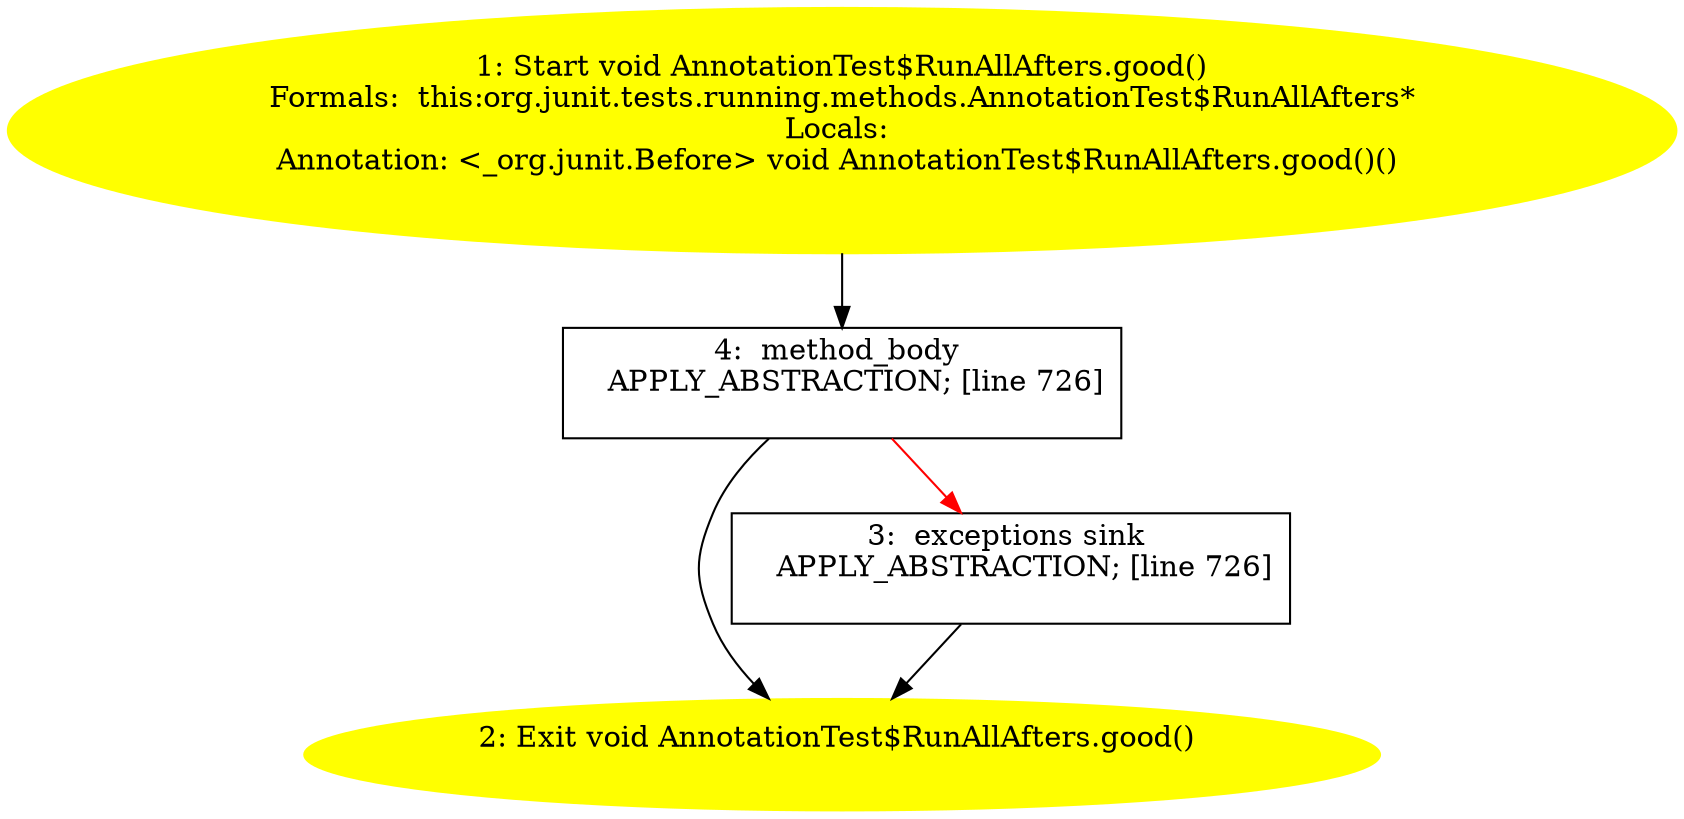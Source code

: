 /* @generated */
digraph cfg {
"org.junit.tests.running.methods.AnnotationTest$RunAllAfters.good():void.af1958f37953015eaf01964c38683002_1" [label="1: Start void AnnotationTest$RunAllAfters.good()\nFormals:  this:org.junit.tests.running.methods.AnnotationTest$RunAllAfters*\nLocals: \nAnnotation: <_org.junit.Before> void AnnotationTest$RunAllAfters.good()() \n  " color=yellow style=filled]
	

	 "org.junit.tests.running.methods.AnnotationTest$RunAllAfters.good():void.af1958f37953015eaf01964c38683002_1" -> "org.junit.tests.running.methods.AnnotationTest$RunAllAfters.good():void.af1958f37953015eaf01964c38683002_4" ;
"org.junit.tests.running.methods.AnnotationTest$RunAllAfters.good():void.af1958f37953015eaf01964c38683002_2" [label="2: Exit void AnnotationTest$RunAllAfters.good() \n  " color=yellow style=filled]
	

"org.junit.tests.running.methods.AnnotationTest$RunAllAfters.good():void.af1958f37953015eaf01964c38683002_3" [label="3:  exceptions sink \n   APPLY_ABSTRACTION; [line 726]\n " shape="box"]
	

	 "org.junit.tests.running.methods.AnnotationTest$RunAllAfters.good():void.af1958f37953015eaf01964c38683002_3" -> "org.junit.tests.running.methods.AnnotationTest$RunAllAfters.good():void.af1958f37953015eaf01964c38683002_2" ;
"org.junit.tests.running.methods.AnnotationTest$RunAllAfters.good():void.af1958f37953015eaf01964c38683002_4" [label="4:  method_body \n   APPLY_ABSTRACTION; [line 726]\n " shape="box"]
	

	 "org.junit.tests.running.methods.AnnotationTest$RunAllAfters.good():void.af1958f37953015eaf01964c38683002_4" -> "org.junit.tests.running.methods.AnnotationTest$RunAllAfters.good():void.af1958f37953015eaf01964c38683002_2" ;
	 "org.junit.tests.running.methods.AnnotationTest$RunAllAfters.good():void.af1958f37953015eaf01964c38683002_4" -> "org.junit.tests.running.methods.AnnotationTest$RunAllAfters.good():void.af1958f37953015eaf01964c38683002_3" [color="red" ];
}
